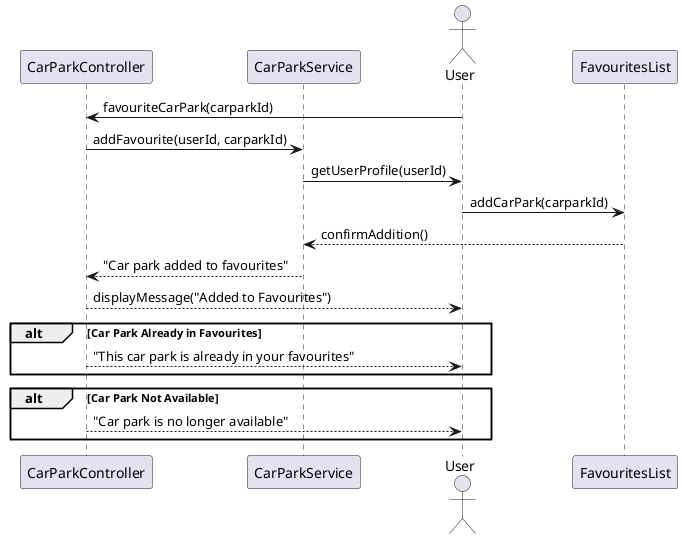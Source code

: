 @startuml
actor User
participant "CarParkController" as Controller
participant "CarParkService" as Service
participant "User" as User
participant "FavouritesList" as Favourites

User -> Controller : favouriteCarPark(carparkId)
Controller -> Service : addFavourite(userId, carparkId)
Service -> User : getUserProfile(userId)
User -> Favourites : addCarPark(carparkId)
Favourites --> Service : confirmAddition()
Service --> Controller : "Car park added to favourites"
Controller --> User : displayMessage("Added to Favourites")

alt Car Park Already in Favourites
    Controller --> User : "This car park is already in your favourites"
end

alt Car Park Not Available
    Controller --> User : "Car park is no longer available"
end

@enduml
